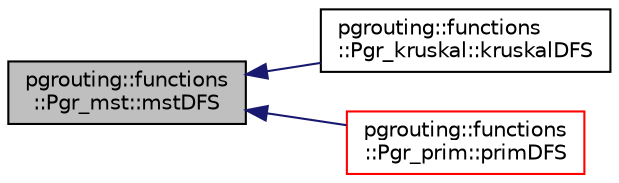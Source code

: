digraph "pgrouting::functions::Pgr_mst::mstDFS"
{
  edge [fontname="Helvetica",fontsize="10",labelfontname="Helvetica",labelfontsize="10"];
  node [fontname="Helvetica",fontsize="10",shape=record];
  rankdir="LR";
  Node96 [label="pgrouting::functions\l::Pgr_mst::mstDFS",height=0.2,width=0.4,color="black", fillcolor="grey75", style="filled", fontcolor="black"];
  Node96 -> Node97 [dir="back",color="midnightblue",fontsize="10",style="solid",fontname="Helvetica"];
  Node97 [label="pgrouting::functions\l::Pgr_kruskal::kruskalDFS",height=0.2,width=0.4,color="black", fillcolor="white", style="filled",URL="$classpgrouting_1_1functions_1_1Pgr__kruskal.html#a8a1d0e0be67cadcc9084f01e819dcf5e"];
  Node96 -> Node98 [dir="back",color="midnightblue",fontsize="10",style="solid",fontname="Helvetica"];
  Node98 [label="pgrouting::functions\l::Pgr_prim::primDFS",height=0.2,width=0.4,color="red", fillcolor="white", style="filled",URL="$classpgrouting_1_1functions_1_1Pgr__prim.html#a7714d79f8338be894e283cbbfc82ed66"];
}
